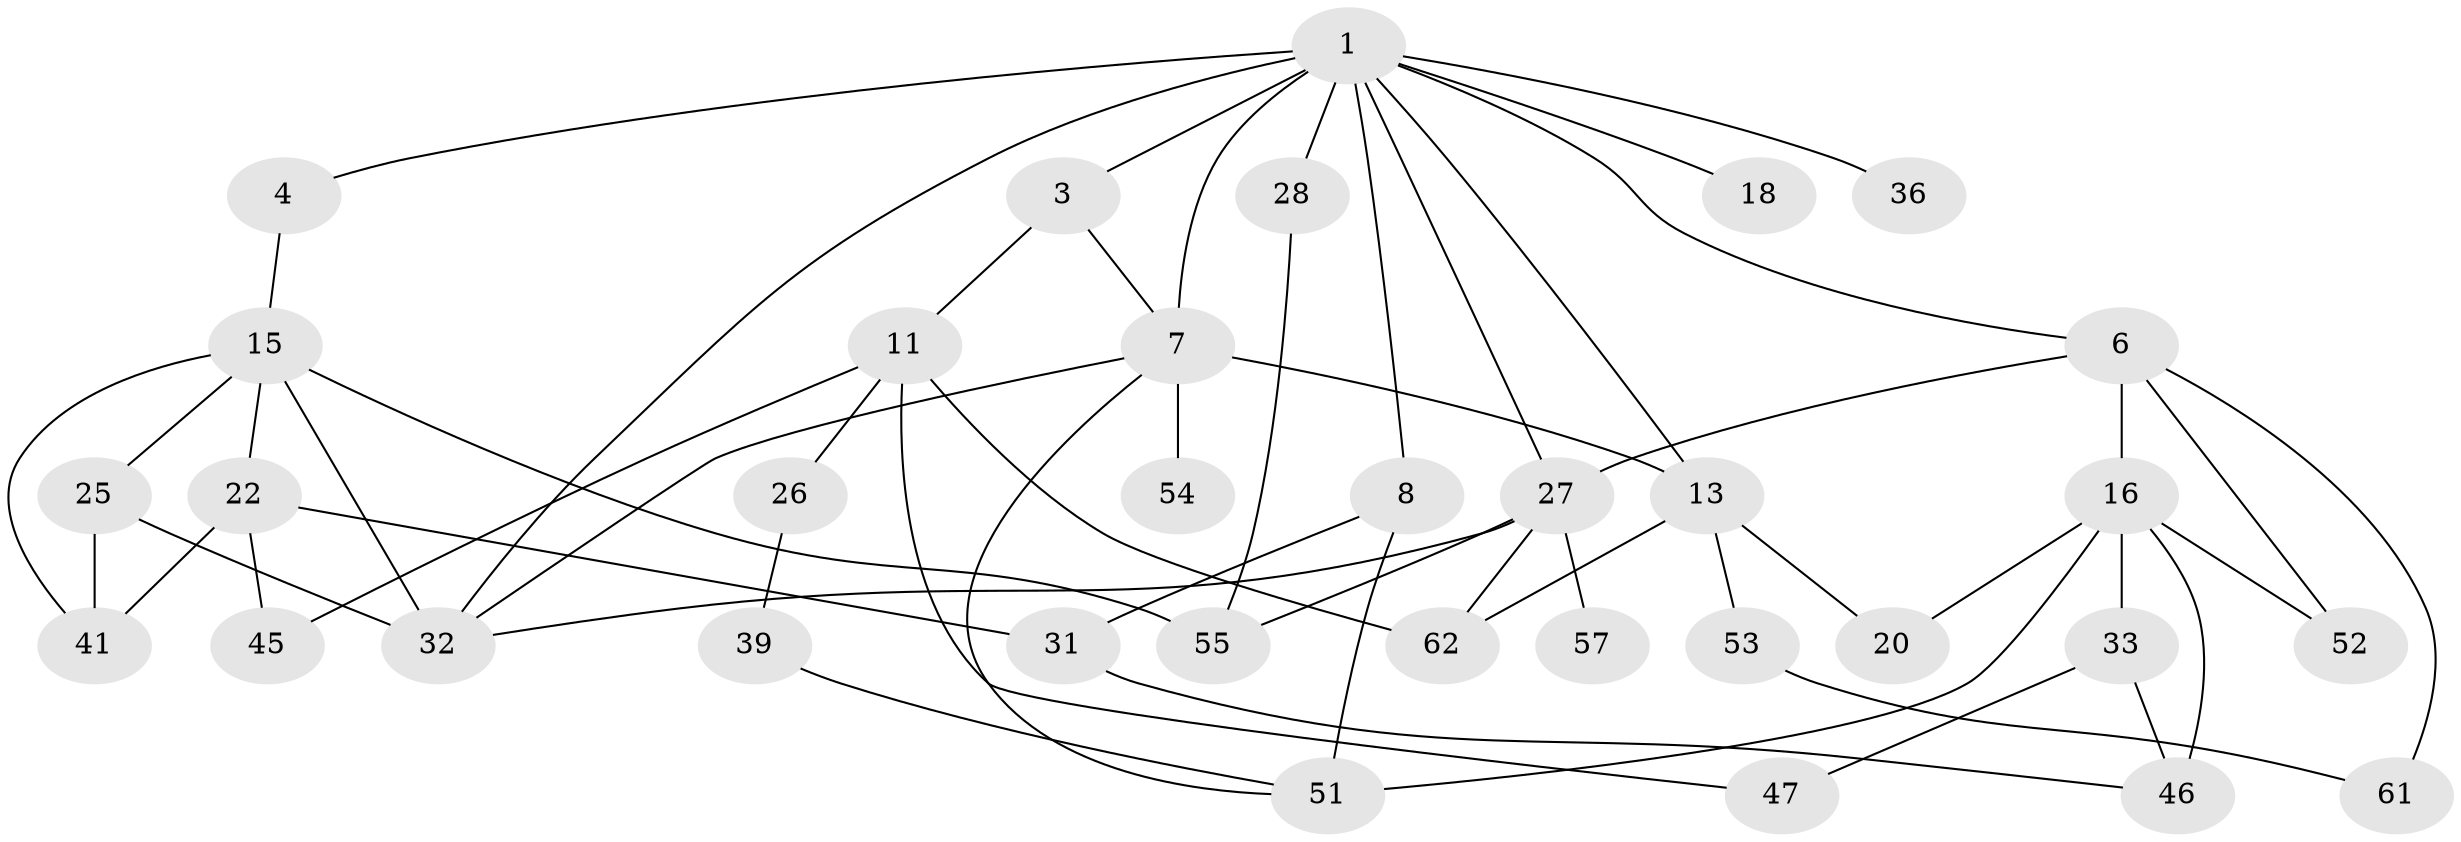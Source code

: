 // original degree distribution, {5: 0.07352941176470588, 8: 0.014705882352941176, 3: 0.29411764705882354, 2: 0.29411764705882354, 4: 0.16176470588235295, 6: 0.029411764705882353, 1: 0.1323529411764706}
// Generated by graph-tools (version 1.1) at 2025/16/03/04/25 18:16:49]
// undirected, 34 vertices, 57 edges
graph export_dot {
graph [start="1"]
  node [color=gray90,style=filled];
  1 [super="+2+9+5"];
  3;
  4;
  6 [super="+10+14"];
  7 [super="+12+23+38"];
  8;
  11 [super="+21"];
  13 [super="+44+68"];
  15 [super="+19+50"];
  16 [super="+24+17"];
  18;
  20 [super="+35"];
  22 [super="+48"];
  25 [super="+34"];
  26;
  27 [super="+30+66"];
  28 [super="+29"];
  31 [super="+42+65"];
  32 [super="+56"];
  33;
  36;
  39;
  41 [super="+43"];
  45;
  46;
  47;
  51 [super="+58"];
  52;
  53;
  54;
  55;
  57;
  61;
  62 [super="+67"];
  1 -- 6;
  1 -- 28 [weight=2];
  1 -- 3;
  1 -- 4;
  1 -- 36;
  1 -- 7 [weight=2];
  1 -- 27 [weight=2];
  1 -- 32;
  1 -- 18;
  1 -- 13;
  1 -- 8;
  3 -- 11;
  3 -- 7;
  4 -- 15;
  6 -- 27;
  6 -- 52;
  6 -- 16;
  6 -- 61;
  7 -- 51;
  7 -- 13 [weight=2];
  7 -- 32;
  7 -- 54;
  8 -- 31 [weight=2];
  8 -- 51;
  11 -- 26;
  11 -- 47;
  11 -- 45;
  11 -- 62;
  13 -- 20;
  13 -- 53;
  13 -- 62;
  15 -- 25;
  15 -- 22;
  15 -- 32;
  15 -- 41;
  15 -- 55;
  16 -- 33;
  16 -- 51 [weight=2];
  16 -- 20;
  16 -- 52;
  16 -- 46 [weight=2];
  22 -- 41;
  22 -- 45;
  22 -- 31;
  25 -- 41;
  25 -- 32;
  26 -- 39;
  27 -- 32;
  27 -- 55;
  27 -- 57;
  27 -- 62;
  28 -- 55;
  31 -- 46;
  33 -- 46;
  33 -- 47;
  39 -- 51;
  53 -- 61;
}
